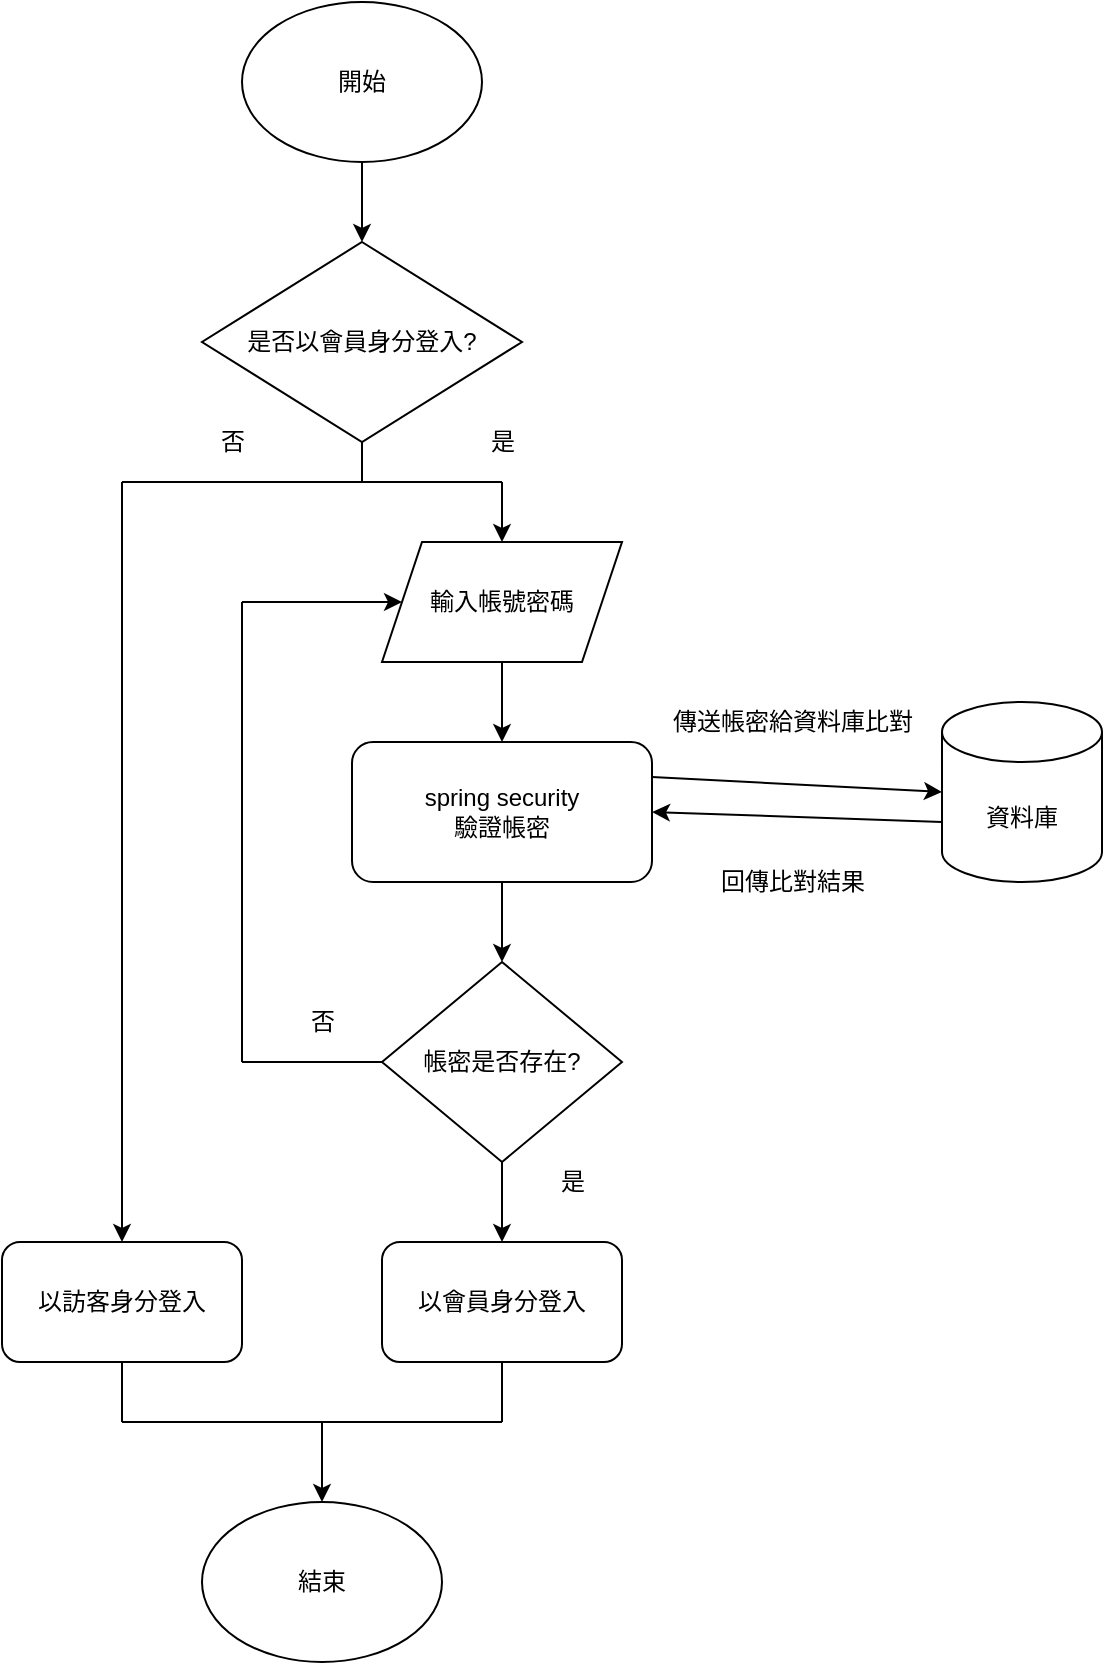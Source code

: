 <mxfile version="17.3.0" type="device"><diagram id="O_1X5oEBkyDGM_KI68FL" name="Page-1"><mxGraphModel dx="1422" dy="1931" grid="1" gridSize="10" guides="1" tooltips="1" connect="1" arrows="1" fold="1" page="1" pageScale="1" pageWidth="827" pageHeight="1169" math="0" shadow="0"><root><mxCell id="0"/><mxCell id="1" parent="0"/><mxCell id="8VrCZ8P7jZiMZDUT_a8l-1" value="開始" style="ellipse;whiteSpace=wrap;html=1;" vertex="1" parent="1"><mxGeometry x="160" y="-30" width="120" height="80" as="geometry"/></mxCell><mxCell id="8VrCZ8P7jZiMZDUT_a8l-2" value="輸入帳號密碼" style="shape=parallelogram;perimeter=parallelogramPerimeter;whiteSpace=wrap;html=1;fixedSize=1;" vertex="1" parent="1"><mxGeometry x="230" y="240" width="120" height="60" as="geometry"/></mxCell><mxCell id="8VrCZ8P7jZiMZDUT_a8l-3" value="" style="endArrow=classic;html=1;rounded=0;exitX=0.5;exitY=1;exitDx=0;exitDy=0;" edge="1" parent="1" source="8VrCZ8P7jZiMZDUT_a8l-1"><mxGeometry width="50" height="50" relative="1" as="geometry"><mxPoint x="390" y="420" as="sourcePoint"/><mxPoint x="220" y="50" as="targetPoint"/></mxGeometry></mxCell><mxCell id="8VrCZ8P7jZiMZDUT_a8l-5" value="" style="endArrow=classic;html=1;rounded=0;exitX=0.5;exitY=1;exitDx=0;exitDy=0;" edge="1" parent="1" source="8VrCZ8P7jZiMZDUT_a8l-2" target="8VrCZ8P7jZiMZDUT_a8l-6"><mxGeometry width="50" height="50" relative="1" as="geometry"><mxPoint x="390" y="420" as="sourcePoint"/><mxPoint x="220" y="340" as="targetPoint"/></mxGeometry></mxCell><mxCell id="8VrCZ8P7jZiMZDUT_a8l-6" value="spring security&lt;br&gt;驗證帳密" style="rounded=1;whiteSpace=wrap;html=1;" vertex="1" parent="1"><mxGeometry x="215" y="340" width="150" height="70" as="geometry"/></mxCell><mxCell id="8VrCZ8P7jZiMZDUT_a8l-7" value="" style="endArrow=classic;html=1;rounded=0;entryX=0;entryY=0.5;entryDx=0;entryDy=0;entryPerimeter=0;exitX=1;exitY=0.25;exitDx=0;exitDy=0;" edge="1" parent="1" source="8VrCZ8P7jZiMZDUT_a8l-6" target="8VrCZ8P7jZiMZDUT_a8l-8"><mxGeometry width="50" height="50" relative="1" as="geometry"><mxPoint x="280" y="370" as="sourcePoint"/><mxPoint x="360" y="370" as="targetPoint"/></mxGeometry></mxCell><mxCell id="8VrCZ8P7jZiMZDUT_a8l-8" value="資料庫" style="shape=cylinder3;whiteSpace=wrap;html=1;boundedLbl=1;backgroundOutline=1;size=15;" vertex="1" parent="1"><mxGeometry x="510" y="320" width="80" height="90" as="geometry"/></mxCell><mxCell id="8VrCZ8P7jZiMZDUT_a8l-9" value="" style="endArrow=classic;html=1;rounded=0;exitX=0;exitY=0;exitDx=0;exitDy=60;exitPerimeter=0;entryX=1;entryY=0.5;entryDx=0;entryDy=0;" edge="1" parent="1" source="8VrCZ8P7jZiMZDUT_a8l-8" target="8VrCZ8P7jZiMZDUT_a8l-6"><mxGeometry width="50" height="50" relative="1" as="geometry"><mxPoint x="360" y="420" as="sourcePoint"/><mxPoint x="360" y="390" as="targetPoint"/></mxGeometry></mxCell><mxCell id="8VrCZ8P7jZiMZDUT_a8l-11" value="傳送帳密給資料庫比對" style="text;html=1;align=center;verticalAlign=middle;resizable=0;points=[];autosize=1;strokeColor=none;fillColor=none;" vertex="1" parent="1"><mxGeometry x="365" y="320" width="140" height="20" as="geometry"/></mxCell><mxCell id="8VrCZ8P7jZiMZDUT_a8l-12" value="回傳比對結果" style="text;html=1;align=center;verticalAlign=middle;resizable=0;points=[];autosize=1;strokeColor=none;fillColor=none;" vertex="1" parent="1"><mxGeometry x="390" y="400" width="90" height="20" as="geometry"/></mxCell><mxCell id="8VrCZ8P7jZiMZDUT_a8l-13" value="" style="endArrow=classic;html=1;rounded=0;exitX=0.5;exitY=1;exitDx=0;exitDy=0;entryX=0.5;entryY=0;entryDx=0;entryDy=0;" edge="1" parent="1" source="8VrCZ8P7jZiMZDUT_a8l-6" target="8VrCZ8P7jZiMZDUT_a8l-14"><mxGeometry width="50" height="50" relative="1" as="geometry"><mxPoint x="360" y="420" as="sourcePoint"/><mxPoint x="220" y="440" as="targetPoint"/></mxGeometry></mxCell><mxCell id="8VrCZ8P7jZiMZDUT_a8l-14" value="帳密是否存在?" style="rhombus;whiteSpace=wrap;html=1;" vertex="1" parent="1"><mxGeometry x="230" y="450" width="120" height="100" as="geometry"/></mxCell><mxCell id="8VrCZ8P7jZiMZDUT_a8l-16" value="否" style="text;html=1;align=center;verticalAlign=middle;resizable=0;points=[];autosize=1;strokeColor=none;fillColor=none;" vertex="1" parent="1"><mxGeometry x="185" y="470" width="30" height="20" as="geometry"/></mxCell><mxCell id="8VrCZ8P7jZiMZDUT_a8l-18" value="" style="endArrow=none;html=1;rounded=0;exitX=0;exitY=0.5;exitDx=0;exitDy=0;" edge="1" parent="1" source="8VrCZ8P7jZiMZDUT_a8l-14"><mxGeometry width="50" height="50" relative="1" as="geometry"><mxPoint x="360" y="520" as="sourcePoint"/><mxPoint x="160" y="500" as="targetPoint"/></mxGeometry></mxCell><mxCell id="8VrCZ8P7jZiMZDUT_a8l-21" value="" style="endArrow=none;html=1;rounded=0;" edge="1" parent="1"><mxGeometry width="50" height="50" relative="1" as="geometry"><mxPoint x="160" y="500" as="sourcePoint"/><mxPoint x="160" y="270" as="targetPoint"/></mxGeometry></mxCell><mxCell id="8VrCZ8P7jZiMZDUT_a8l-22" value="" style="endArrow=classic;html=1;rounded=0;entryX=0;entryY=0.5;entryDx=0;entryDy=0;" edge="1" parent="1" target="8VrCZ8P7jZiMZDUT_a8l-2"><mxGeometry width="50" height="50" relative="1" as="geometry"><mxPoint x="160" y="270" as="sourcePoint"/><mxPoint x="410" y="470" as="targetPoint"/></mxGeometry></mxCell><mxCell id="8VrCZ8P7jZiMZDUT_a8l-23" value="" style="endArrow=classic;html=1;rounded=0;exitX=0.5;exitY=1;exitDx=0;exitDy=0;entryX=0.5;entryY=0;entryDx=0;entryDy=0;" edge="1" parent="1" source="8VrCZ8P7jZiMZDUT_a8l-14" target="8VrCZ8P7jZiMZDUT_a8l-25"><mxGeometry width="50" height="50" relative="1" as="geometry"><mxPoint x="360" y="510" as="sourcePoint"/><mxPoint x="220" y="590" as="targetPoint"/></mxGeometry></mxCell><mxCell id="8VrCZ8P7jZiMZDUT_a8l-24" value="是" style="text;html=1;align=center;verticalAlign=middle;resizable=0;points=[];autosize=1;strokeColor=none;fillColor=none;" vertex="1" parent="1"><mxGeometry x="310" y="550" width="30" height="20" as="geometry"/></mxCell><mxCell id="8VrCZ8P7jZiMZDUT_a8l-25" value="以會員身分登入" style="rounded=1;whiteSpace=wrap;html=1;" vertex="1" parent="1"><mxGeometry x="230" y="590" width="120" height="60" as="geometry"/></mxCell><mxCell id="8VrCZ8P7jZiMZDUT_a8l-27" value="是否以會員身分登入?" style="rhombus;whiteSpace=wrap;html=1;" vertex="1" parent="1"><mxGeometry x="140" y="90" width="160" height="100" as="geometry"/></mxCell><mxCell id="8VrCZ8P7jZiMZDUT_a8l-28" value="" style="endArrow=classic;html=1;rounded=0;exitX=0.5;exitY=1;exitDx=0;exitDy=0;entryX=0.5;entryY=0;entryDx=0;entryDy=0;" edge="1" parent="1" source="8VrCZ8P7jZiMZDUT_a8l-1" target="8VrCZ8P7jZiMZDUT_a8l-27"><mxGeometry width="50" height="50" relative="1" as="geometry"><mxPoint x="-40" y="410" as="sourcePoint"/><mxPoint x="10" y="360" as="targetPoint"/></mxGeometry></mxCell><mxCell id="8VrCZ8P7jZiMZDUT_a8l-30" value="是" style="text;html=1;align=center;verticalAlign=middle;resizable=0;points=[];autosize=1;strokeColor=none;fillColor=none;" vertex="1" parent="1"><mxGeometry x="275" y="180" width="30" height="20" as="geometry"/></mxCell><mxCell id="8VrCZ8P7jZiMZDUT_a8l-32" value="" style="endArrow=none;html=1;rounded=0;entryX=0.5;entryY=1;entryDx=0;entryDy=0;" edge="1" parent="1" target="8VrCZ8P7jZiMZDUT_a8l-27"><mxGeometry width="50" height="50" relative="1" as="geometry"><mxPoint x="220" y="210" as="sourcePoint"/><mxPoint x="10" y="160" as="targetPoint"/></mxGeometry></mxCell><mxCell id="8VrCZ8P7jZiMZDUT_a8l-35" value="否" style="text;html=1;align=center;verticalAlign=middle;resizable=0;points=[];autosize=1;strokeColor=none;fillColor=none;" vertex="1" parent="1"><mxGeometry x="140" y="180" width="30" height="20" as="geometry"/></mxCell><mxCell id="8VrCZ8P7jZiMZDUT_a8l-37" value="" style="endArrow=classic;html=1;rounded=0;entryX=0.5;entryY=0;entryDx=0;entryDy=0;" edge="1" parent="1" target="8VrCZ8P7jZiMZDUT_a8l-38"><mxGeometry width="50" height="50" relative="1" as="geometry"><mxPoint x="100" y="210" as="sourcePoint"/><mxPoint x="70" y="670" as="targetPoint"/></mxGeometry></mxCell><mxCell id="8VrCZ8P7jZiMZDUT_a8l-38" value="以訪客身分登入" style="rounded=1;whiteSpace=wrap;html=1;" vertex="1" parent="1"><mxGeometry x="40" y="590" width="120" height="60" as="geometry"/></mxCell><mxCell id="8VrCZ8P7jZiMZDUT_a8l-39" value="" style="endArrow=none;html=1;rounded=0;" edge="1" parent="1"><mxGeometry width="50" height="50" relative="1" as="geometry"><mxPoint x="220" y="210" as="sourcePoint"/><mxPoint x="100" y="210" as="targetPoint"/></mxGeometry></mxCell><mxCell id="8VrCZ8P7jZiMZDUT_a8l-40" value="" style="endArrow=none;html=1;rounded=0;" edge="1" parent="1"><mxGeometry width="50" height="50" relative="1" as="geometry"><mxPoint x="220" y="210" as="sourcePoint"/><mxPoint x="290" y="210" as="targetPoint"/></mxGeometry></mxCell><mxCell id="8VrCZ8P7jZiMZDUT_a8l-41" value="" style="endArrow=classic;html=1;rounded=0;entryX=0.5;entryY=0;entryDx=0;entryDy=0;" edge="1" parent="1" target="8VrCZ8P7jZiMZDUT_a8l-2"><mxGeometry width="50" height="50" relative="1" as="geometry"><mxPoint x="290" y="210" as="sourcePoint"/><mxPoint x="180" y="360" as="targetPoint"/></mxGeometry></mxCell><mxCell id="8VrCZ8P7jZiMZDUT_a8l-43" value="" style="endArrow=none;html=1;rounded=0;exitX=0.5;exitY=1;exitDx=0;exitDy=0;" edge="1" parent="1" source="8VrCZ8P7jZiMZDUT_a8l-38"><mxGeometry width="50" height="50" relative="1" as="geometry"><mxPoint x="130" y="510" as="sourcePoint"/><mxPoint x="100" y="680" as="targetPoint"/></mxGeometry></mxCell><mxCell id="8VrCZ8P7jZiMZDUT_a8l-44" value="" style="endArrow=none;html=1;rounded=0;exitX=0.5;exitY=1;exitDx=0;exitDy=0;" edge="1" parent="1" source="8VrCZ8P7jZiMZDUT_a8l-25"><mxGeometry width="50" height="50" relative="1" as="geometry"><mxPoint x="130" y="510" as="sourcePoint"/><mxPoint x="290" y="680" as="targetPoint"/></mxGeometry></mxCell><mxCell id="8VrCZ8P7jZiMZDUT_a8l-45" value="" style="endArrow=none;html=1;rounded=0;" edge="1" parent="1"><mxGeometry width="50" height="50" relative="1" as="geometry"><mxPoint x="100" y="680" as="sourcePoint"/><mxPoint x="290" y="680" as="targetPoint"/></mxGeometry></mxCell><mxCell id="8VrCZ8P7jZiMZDUT_a8l-46" value="" style="endArrow=classic;html=1;rounded=0;entryX=0.5;entryY=0;entryDx=0;entryDy=0;" edge="1" parent="1" target="8VrCZ8P7jZiMZDUT_a8l-47"><mxGeometry width="50" height="50" relative="1" as="geometry"><mxPoint x="200" y="680" as="sourcePoint"/><mxPoint x="200" y="730" as="targetPoint"/></mxGeometry></mxCell><mxCell id="8VrCZ8P7jZiMZDUT_a8l-47" value="結束" style="ellipse;whiteSpace=wrap;html=1;" vertex="1" parent="1"><mxGeometry x="140" y="720" width="120" height="80" as="geometry"/></mxCell></root></mxGraphModel></diagram></mxfile>